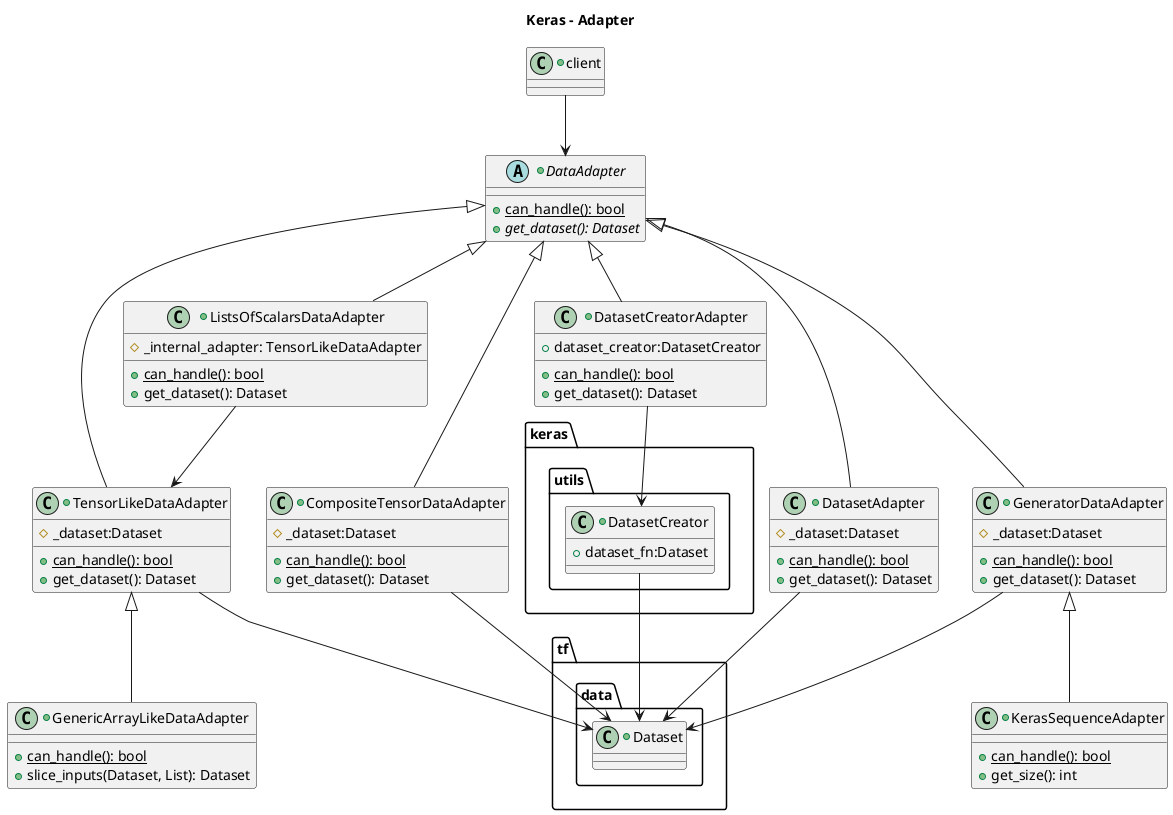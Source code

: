 @startuml

title Keras - Adapter

+class tf.data.Dataset {
}
+class keras.utils.DatasetCreator {
+ dataset_fn:Dataset
}

+class client {
    
}

+abstract class DataAdapter {
    +{static} can_handle(): bool
    +{abstract} get_dataset(): Dataset
}

+class TensorLikeDataAdapter extends DataAdapter {
    #_dataset:Dataset
    +{static} can_handle(): bool
    +get_dataset(): Dataset

}



+class CompositeTensorDataAdapter extends DataAdapter {
    #_dataset:Dataset
    +{static} can_handle(): bool
    +get_dataset(): Dataset

}

+class ListsOfScalarsDataAdapter extends DataAdapter {
    #_internal_adapter: TensorLikeDataAdapter
    +{static} can_handle(): bool
    +get_dataset(): Dataset

}

+class DatasetAdapter extends DataAdapter {
    #_dataset:Dataset
    +{static} can_handle(): bool
    +get_dataset(): Dataset

}

+class GeneratorDataAdapter extends DataAdapter {
    #_dataset:Dataset
    +{static} can_handle(): bool
    +get_dataset(): Dataset

}

+class DatasetCreatorAdapter extends DataAdapter {
    +dataset_creator:DatasetCreator
    +{static} can_handle(): bool
    +get_dataset(): Dataset
}
+class GenericArrayLikeDataAdapter extends TensorLikeDataAdapter {
    +{static} can_handle(): bool
    +slice_inputs(Dataset, List): Dataset 
}
+class KerasSequenceAdapter extends GeneratorDataAdapter {
    +{static} can_handle(): bool
    +get_size(): int
}

client --> DataAdapter
TensorLikeDataAdapter --> tf.data.Dataset
CompositeTensorDataAdapter --> tf.data.Dataset
GeneratorDataAdapter-->tf.data.Dataset
ListsOfScalarsDataAdapter-->TensorLikeDataAdapter
DatasetAdapter-->tf.data.Dataset
DatasetCreatorAdapter-->keras.utils.DatasetCreator
keras.utils.DatasetCreator-->tf.data.Dataset
@enduml
